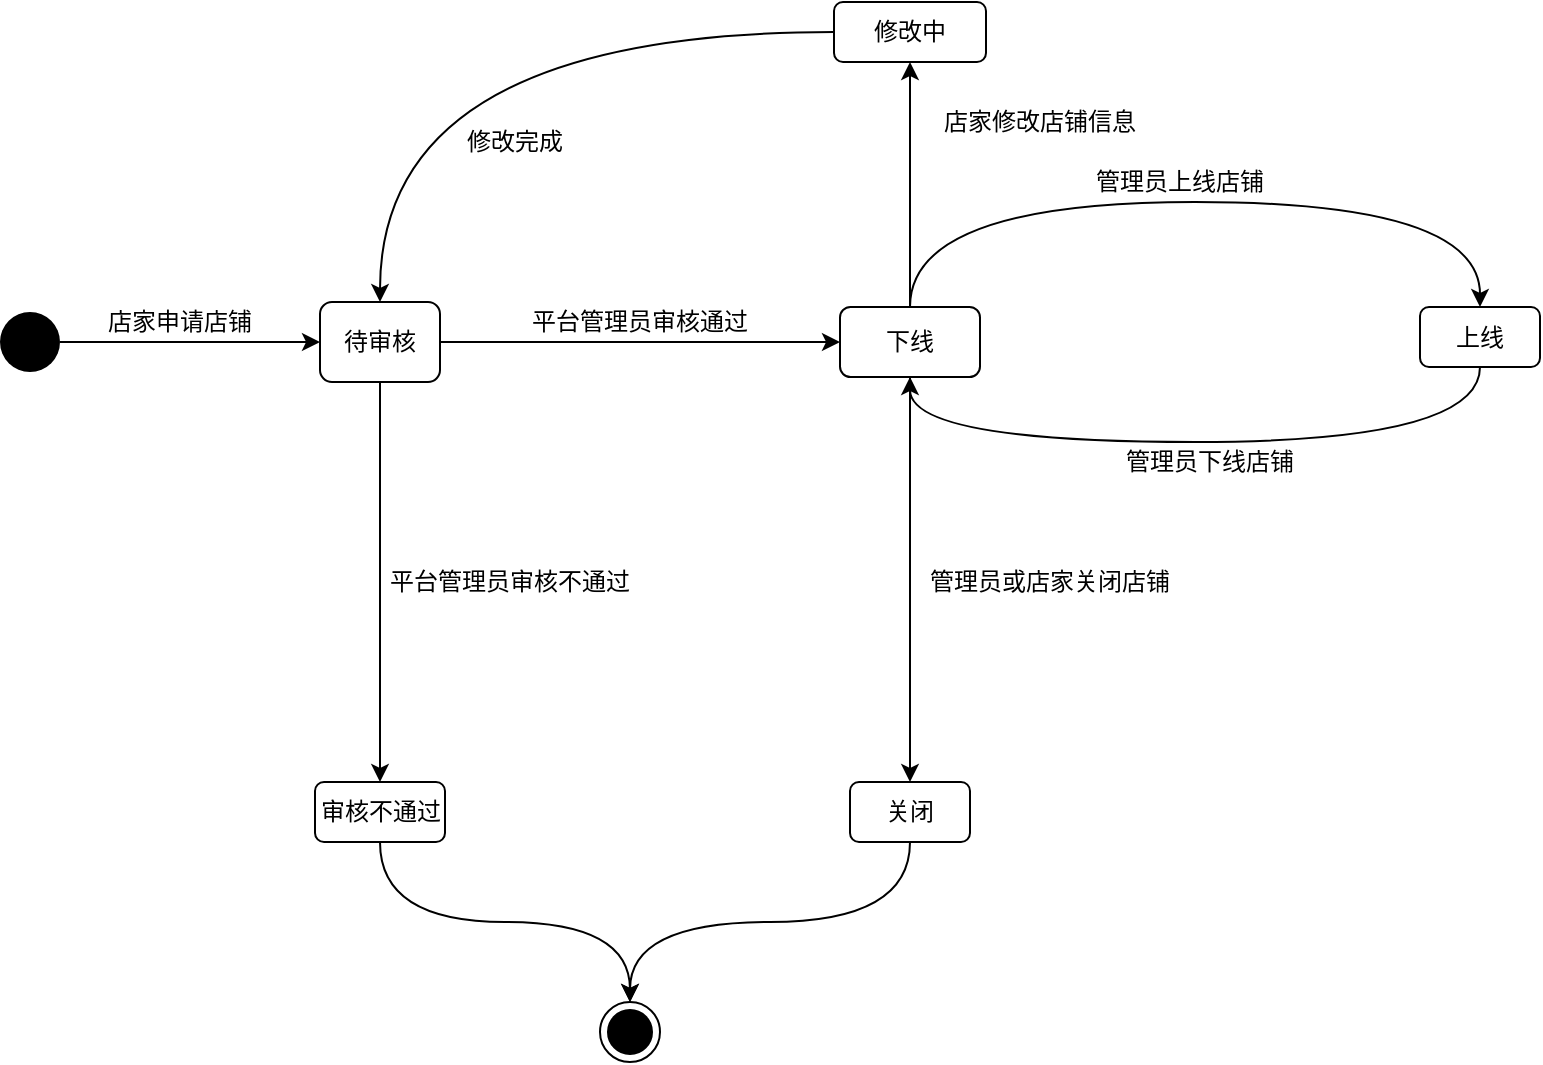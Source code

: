 <mxfile version="13.8.8" type="device"><diagram id="f4GU_SZOco51rCdxYfq5" name="Page-1"><mxGraphModel dx="1079" dy="584" grid="1" gridSize="10" guides="1" tooltips="1" connect="1" arrows="1" fold="1" page="1" pageScale="1" pageWidth="827" pageHeight="1169" math="0" shadow="0"><root><mxCell id="0"/><mxCell id="1" parent="0"/><mxCell id="pAuS6gzdpbVWniIww7L_-3" style="edgeStyle=orthogonalEdgeStyle;rounded=0;orthogonalLoop=1;jettySize=auto;html=1;exitX=1;exitY=0.5;exitDx=0;exitDy=0;entryX=0;entryY=0.5;entryDx=0;entryDy=0;" edge="1" parent="1" source="pAuS6gzdpbVWniIww7L_-1" target="pAuS6gzdpbVWniIww7L_-2"><mxGeometry relative="1" as="geometry"/></mxCell><mxCell id="pAuS6gzdpbVWniIww7L_-1" value="" style="ellipse;fillColor=#000000;strokeColor=none;" vertex="1" parent="1"><mxGeometry x="20" y="155" width="30" height="30" as="geometry"/></mxCell><mxCell id="pAuS6gzdpbVWniIww7L_-7" style="edgeStyle=orthogonalEdgeStyle;rounded=0;orthogonalLoop=1;jettySize=auto;html=1;exitX=1;exitY=0.5;exitDx=0;exitDy=0;entryX=0;entryY=0.5;entryDx=0;entryDy=0;" edge="1" parent="1" source="pAuS6gzdpbVWniIww7L_-2" target="pAuS6gzdpbVWniIww7L_-5"><mxGeometry relative="1" as="geometry"/></mxCell><mxCell id="pAuS6gzdpbVWniIww7L_-10" style="edgeStyle=orthogonalEdgeStyle;rounded=0;orthogonalLoop=1;jettySize=auto;html=1;exitX=0.5;exitY=1;exitDx=0;exitDy=0;" edge="1" parent="1" source="pAuS6gzdpbVWniIww7L_-2" target="pAuS6gzdpbVWniIww7L_-9"><mxGeometry relative="1" as="geometry"/></mxCell><mxCell id="pAuS6gzdpbVWniIww7L_-2" value="待审核" style="rounded=1;whiteSpace=wrap;html=1;" vertex="1" parent="1"><mxGeometry x="180" y="150" width="60" height="40" as="geometry"/></mxCell><mxCell id="pAuS6gzdpbVWniIww7L_-4" value="店家申请店铺" style="text;html=1;strokeColor=none;fillColor=none;align=center;verticalAlign=middle;whiteSpace=wrap;rounded=0;" vertex="1" parent="1"><mxGeometry x="70" y="150" width="80" height="20" as="geometry"/></mxCell><mxCell id="pAuS6gzdpbVWniIww7L_-13" style="edgeStyle=orthogonalEdgeStyle;rounded=0;orthogonalLoop=1;jettySize=auto;html=1;exitX=0.5;exitY=1;exitDx=0;exitDy=0;entryX=0.5;entryY=0;entryDx=0;entryDy=0;" edge="1" parent="1" source="pAuS6gzdpbVWniIww7L_-5" target="pAuS6gzdpbVWniIww7L_-12"><mxGeometry relative="1" as="geometry"/></mxCell><mxCell id="pAuS6gzdpbVWniIww7L_-16" style="edgeStyle=orthogonalEdgeStyle;rounded=0;orthogonalLoop=1;jettySize=auto;html=1;exitX=0.5;exitY=0;exitDx=0;exitDy=0;entryX=0.5;entryY=0;entryDx=0;entryDy=0;curved=1;" edge="1" parent="1" source="pAuS6gzdpbVWniIww7L_-5" target="pAuS6gzdpbVWniIww7L_-15"><mxGeometry relative="1" as="geometry"><Array as="points"><mxPoint x="475" y="100"/><mxPoint x="760" y="100"/></Array></mxGeometry></mxCell><mxCell id="pAuS6gzdpbVWniIww7L_-22" style="edgeStyle=orthogonalEdgeStyle;curved=1;rounded=0;orthogonalLoop=1;jettySize=auto;html=1;exitX=0.5;exitY=0;exitDx=0;exitDy=0;entryX=0.5;entryY=1;entryDx=0;entryDy=0;" edge="1" parent="1" source="pAuS6gzdpbVWniIww7L_-5" target="pAuS6gzdpbVWniIww7L_-21"><mxGeometry relative="1" as="geometry"/></mxCell><mxCell id="pAuS6gzdpbVWniIww7L_-5" value="下线" style="rounded=1;whiteSpace=wrap;html=1;" vertex="1" parent="1"><mxGeometry x="440" y="152.5" width="70" height="35" as="geometry"/></mxCell><mxCell id="pAuS6gzdpbVWniIww7L_-8" value="平台管理员审核通过" style="text;html=1;strokeColor=none;fillColor=none;align=center;verticalAlign=middle;whiteSpace=wrap;rounded=0;" vertex="1" parent="1"><mxGeometry x="270" y="150" width="140" height="20" as="geometry"/></mxCell><mxCell id="pAuS6gzdpbVWniIww7L_-27" style="edgeStyle=orthogonalEdgeStyle;curved=1;rounded=0;orthogonalLoop=1;jettySize=auto;html=1;exitX=0.5;exitY=1;exitDx=0;exitDy=0;entryX=0.5;entryY=0;entryDx=0;entryDy=0;" edge="1" parent="1" source="pAuS6gzdpbVWniIww7L_-9" target="pAuS6gzdpbVWniIww7L_-26"><mxGeometry relative="1" as="geometry"/></mxCell><mxCell id="pAuS6gzdpbVWniIww7L_-9" value="审核不通过" style="rounded=1;whiteSpace=wrap;html=1;" vertex="1" parent="1"><mxGeometry x="177.5" y="390" width="65" height="30" as="geometry"/></mxCell><mxCell id="pAuS6gzdpbVWniIww7L_-11" value="平台管理员审核不通过" style="text;html=1;strokeColor=none;fillColor=none;align=center;verticalAlign=middle;whiteSpace=wrap;rounded=0;" vertex="1" parent="1"><mxGeometry x="210" y="280" width="130" height="20" as="geometry"/></mxCell><mxCell id="pAuS6gzdpbVWniIww7L_-28" style="edgeStyle=orthogonalEdgeStyle;curved=1;rounded=0;orthogonalLoop=1;jettySize=auto;html=1;exitX=0.5;exitY=1;exitDx=0;exitDy=0;entryX=0.5;entryY=0;entryDx=0;entryDy=0;" edge="1" parent="1" source="pAuS6gzdpbVWniIww7L_-12" target="pAuS6gzdpbVWniIww7L_-26"><mxGeometry relative="1" as="geometry"/></mxCell><mxCell id="pAuS6gzdpbVWniIww7L_-12" value="关闭" style="rounded=1;whiteSpace=wrap;html=1;" vertex="1" parent="1"><mxGeometry x="445" y="390" width="60" height="30" as="geometry"/></mxCell><mxCell id="pAuS6gzdpbVWniIww7L_-14" value="管理员或店家关闭店铺" style="text;html=1;strokeColor=none;fillColor=none;align=center;verticalAlign=middle;whiteSpace=wrap;rounded=0;" vertex="1" parent="1"><mxGeometry x="480" y="280" width="130" height="20" as="geometry"/></mxCell><mxCell id="pAuS6gzdpbVWniIww7L_-19" style="edgeStyle=orthogonalEdgeStyle;curved=1;rounded=0;orthogonalLoop=1;jettySize=auto;html=1;exitX=0.5;exitY=1;exitDx=0;exitDy=0;entryX=0.5;entryY=1;entryDx=0;entryDy=0;" edge="1" parent="1" source="pAuS6gzdpbVWniIww7L_-15" target="pAuS6gzdpbVWniIww7L_-5"><mxGeometry relative="1" as="geometry"><Array as="points"><mxPoint x="760" y="220"/><mxPoint x="475" y="220"/></Array></mxGeometry></mxCell><mxCell id="pAuS6gzdpbVWniIww7L_-15" value="上线" style="rounded=1;whiteSpace=wrap;html=1;" vertex="1" parent="1"><mxGeometry x="730" y="152.5" width="60" height="30" as="geometry"/></mxCell><mxCell id="pAuS6gzdpbVWniIww7L_-17" value="管理员上线店铺" style="text;html=1;strokeColor=none;fillColor=none;align=center;verticalAlign=middle;whiteSpace=wrap;rounded=0;" vertex="1" parent="1"><mxGeometry x="550" y="80" width="120" height="20" as="geometry"/></mxCell><mxCell id="pAuS6gzdpbVWniIww7L_-20" value="管理员下线店铺" style="text;html=1;strokeColor=none;fillColor=none;align=center;verticalAlign=middle;whiteSpace=wrap;rounded=0;" vertex="1" parent="1"><mxGeometry x="560" y="220" width="130" height="20" as="geometry"/></mxCell><mxCell id="pAuS6gzdpbVWniIww7L_-24" style="edgeStyle=orthogonalEdgeStyle;curved=1;rounded=0;orthogonalLoop=1;jettySize=auto;html=1;exitX=0;exitY=0.5;exitDx=0;exitDy=0;entryX=0.5;entryY=0;entryDx=0;entryDy=0;" edge="1" parent="1" source="pAuS6gzdpbVWniIww7L_-21" target="pAuS6gzdpbVWniIww7L_-2"><mxGeometry relative="1" as="geometry"/></mxCell><mxCell id="pAuS6gzdpbVWniIww7L_-21" value="修改中" style="rounded=1;whiteSpace=wrap;html=1;" vertex="1" parent="1"><mxGeometry x="437" width="76" height="30" as="geometry"/></mxCell><mxCell id="pAuS6gzdpbVWniIww7L_-23" value="店家修改店铺信息" style="text;html=1;strokeColor=none;fillColor=none;align=center;verticalAlign=middle;whiteSpace=wrap;rounded=0;" vertex="1" parent="1"><mxGeometry x="480" y="50" width="120" height="20" as="geometry"/></mxCell><mxCell id="pAuS6gzdpbVWniIww7L_-25" value="修改完成" style="text;html=1;strokeColor=none;fillColor=none;align=center;verticalAlign=middle;whiteSpace=wrap;rounded=0;" vertex="1" parent="1"><mxGeometry x="245" y="60" width="65" height="20" as="geometry"/></mxCell><mxCell id="pAuS6gzdpbVWniIww7L_-26" value="" style="ellipse;html=1;shape=endState;fillColor=#000000;strokeColor=#000000;" vertex="1" parent="1"><mxGeometry x="320" y="500" width="30" height="30" as="geometry"/></mxCell></root></mxGraphModel></diagram></mxfile>
